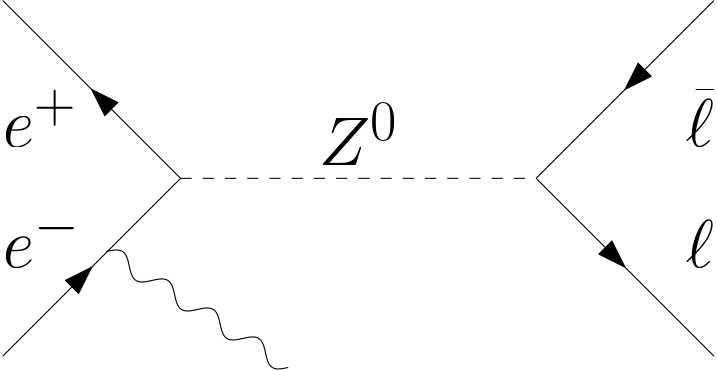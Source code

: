 <?xml version="1.0"?>
<!DOCTYPE ipe SYSTEM "ipe.dtd">
<ipe version="70107" creator="Ipe 7.2.2">
<info created="D:20160508124634" modified="D:20160527170416"/>
<ipestyle name="basic">
<symbol name="arrow/arc(spx)">
<path stroke="sym-stroke" fill="sym-stroke" pen="sym-pen">
0 0 m
-1 0.333 l
-1 -0.333 l
h
</path>
</symbol>
<symbol name="arrow/farc(spx)">
<path stroke="sym-stroke" fill="white" pen="sym-pen">
0 0 m
-1 0.333 l
-1 -0.333 l
h
</path>
</symbol>
<symbol name="arrow/ptarc(spx)">
<path stroke="sym-stroke" fill="sym-stroke" pen="sym-pen">
0 0 m
-1 0.333 l
-0.8 0 l
-1 -0.333 l
h
</path>
</symbol>
<symbol name="arrow/fptarc(spx)">
<path stroke="sym-stroke" fill="white" pen="sym-pen">
0 0 m
-1 0.333 l
-0.8 0 l
-1 -0.333 l
h
</path>
</symbol>
<symbol name="mark/circle(sx)" transformations="translations">
<path fill="sym-stroke">
0.6 0 0 0.6 0 0 e
0.4 0 0 0.4 0 0 e
</path>
</symbol>
<symbol name="mark/disk(sx)" transformations="translations">
<path fill="sym-stroke">
0.6 0 0 0.6 0 0 e
</path>
</symbol>
<symbol name="mark/fdisk(sfx)" transformations="translations">
<group>
<path fill="sym-fill">
0.5 0 0 0.5 0 0 e
</path>
<path fill="sym-stroke" fillrule="eofill">
0.6 0 0 0.6 0 0 e
0.4 0 0 0.4 0 0 e
</path>
</group>
</symbol>
<symbol name="mark/box(sx)" transformations="translations">
<path fill="sym-stroke" fillrule="eofill">
-0.6 -0.6 m
0.6 -0.6 l
0.6 0.6 l
-0.6 0.6 l
h
-0.4 -0.4 m
0.4 -0.4 l
0.4 0.4 l
-0.4 0.4 l
h
</path>
</symbol>
<symbol name="mark/square(sx)" transformations="translations">
<path fill="sym-stroke">
-0.6 -0.6 m
0.6 -0.6 l
0.6 0.6 l
-0.6 0.6 l
h
</path>
</symbol>
<symbol name="mark/fsquare(sfx)" transformations="translations">
<group>
<path fill="sym-fill">
-0.5 -0.5 m
0.5 -0.5 l
0.5 0.5 l
-0.5 0.5 l
h
</path>
<path fill="sym-stroke" fillrule="eofill">
-0.6 -0.6 m
0.6 -0.6 l
0.6 0.6 l
-0.6 0.6 l
h
-0.4 -0.4 m
0.4 -0.4 l
0.4 0.4 l
-0.4 0.4 l
h
</path>
</group>
</symbol>
<symbol name="mark/cross(sx)" transformations="translations">
<group>
<path fill="sym-stroke">
-0.43 -0.57 m
0.57 0.43 l
0.43 0.57 l
-0.57 -0.43 l
h
</path>
<path fill="sym-stroke">
-0.43 0.57 m
0.57 -0.43 l
0.43 -0.57 l
-0.57 0.43 l
h
</path>
</group>
</symbol>
<symbol name="arrow/fnormal(spx)">
<path stroke="sym-stroke" fill="white" pen="sym-pen">
0 0 m
-1 0.333 l
-1 -0.333 l
h
</path>
</symbol>
<symbol name="arrow/pointed(spx)">
<path stroke="sym-stroke" fill="sym-stroke" pen="sym-pen">
0 0 m
-1 0.333 l
-0.8 0 l
-1 -0.333 l
h
</path>
</symbol>
<symbol name="arrow/fpointed(spx)">
<path stroke="sym-stroke" fill="white" pen="sym-pen">
0 0 m
-1 0.333 l
-0.8 0 l
-1 -0.333 l
h
</path>
</symbol>
<symbol name="arrow/linear(spx)">
<path stroke="sym-stroke" pen="sym-pen">
-1 0.333 m
0 0 l
-1 -0.333 l
</path>
</symbol>
<symbol name="arrow/fdouble(spx)">
<path stroke="sym-stroke" fill="white" pen="sym-pen">
0 0 m
-1 0.333 l
-1 -0.333 l
h
-1 0 m
-2 0.333 l
-2 -0.333 l
h
</path>
</symbol>
<symbol name="arrow/double(spx)">
<path stroke="sym-stroke" fill="sym-stroke" pen="sym-pen">
0 0 m
-1 0.333 l
-1 -0.333 l
h
-1 0 m
-2 0.333 l
-2 -0.333 l
h
</path>
</symbol>
<pen name="heavier" value="0.8"/>
<pen name="fat" value="1.2"/>
<pen name="ultrafat" value="2"/>
<symbolsize name="large" value="5"/>
<symbolsize name="small" value="2"/>
<symbolsize name="tiny" value="1.1"/>
<arrowsize name="large" value="10"/>
<arrowsize name="small" value="5"/>
<arrowsize name="tiny" value="3"/>
<color name="red" value="1 0 0"/>
<color name="green" value="0 1 0"/>
<color name="blue" value="0 0 1"/>
<color name="yellow" value="1 1 0"/>
<color name="orange" value="1 0.647 0"/>
<color name="gold" value="1 0.843 0"/>
<color name="purple" value="0.627 0.125 0.941"/>
<color name="gray" value="0.745"/>
<color name="brown" value="0.647 0.165 0.165"/>
<color name="navy" value="0 0 0.502"/>
<color name="pink" value="1 0.753 0.796"/>
<color name="seagreen" value="0.18 0.545 0.341"/>
<color name="turquoise" value="0.251 0.878 0.816"/>
<color name="violet" value="0.933 0.51 0.933"/>
<color name="darkblue" value="0 0 0.545"/>
<color name="darkcyan" value="0 0.545 0.545"/>
<color name="darkgray" value="0.663"/>
<color name="darkgreen" value="0 0.392 0"/>
<color name="darkmagenta" value="0.545 0 0.545"/>
<color name="darkorange" value="1 0.549 0"/>
<color name="darkred" value="0.545 0 0"/>
<color name="lightblue" value="0.678 0.847 0.902"/>
<color name="lightcyan" value="0.878 1 1"/>
<color name="lightgray" value="0.827"/>
<color name="lightgreen" value="0.565 0.933 0.565"/>
<color name="lightyellow" value="1 1 0.878"/>
<dashstyle name="dashed" value="[4] 0"/>
<dashstyle name="dotted" value="[1 3] 0"/>
<dashstyle name="dash dotted" value="[4 2 1 2] 0"/>
<dashstyle name="dash dot dotted" value="[4 2 1 2 1 2] 0"/>
<textsize name="large" value="\large"/>
<textsize name="Large" value="\Large"/>
<textsize name="LARGE" value="\LARGE"/>
<textsize name="huge" value="\huge"/>
<textsize name="Huge" value="\Huge"/>
<textsize name="small" value="\small"/>
<textsize name="footnote" value="\footnotesize"/>
<textsize name="tiny" value="\tiny"/>
<textstyle name="center" begin="\begin{center}" end="\end{center}"/>
<textstyle name="itemize" begin="\begin{itemize}" end="\end{itemize}"/>
<textstyle name="item" begin="\begin{itemize}\item{}" end="\end{itemize}"/>
<gridsize name="4 pts" value="4"/>
<gridsize name="8 pts (~3 mm)" value="8"/>
<gridsize name="16 pts (~6 mm)" value="16"/>
<gridsize name="32 pts (~12 mm)" value="32"/>
<gridsize name="10 pts (~3.5 mm)" value="10"/>
<gridsize name="20 pts (~7 mm)" value="20"/>
<gridsize name="14 pts (~5 mm)" value="14"/>
<gridsize name="28 pts (~10 mm)" value="28"/>
<gridsize name="56 pts (~20 mm)" value="56"/>
<anglesize name="90 deg" value="90"/>
<anglesize name="60 deg" value="60"/>
<anglesize name="45 deg" value="45"/>
<anglesize name="30 deg" value="30"/>
<anglesize name="22.5 deg" value="22.5"/>
<opacity name="10%" value="0.1"/>
<opacity name="30%" value="0.3"/>
<opacity name="50%" value="0.5"/>
<opacity name="75%" value="0.75"/>
<tiling name="falling" angle="-60" step="4" width="1"/>
<tiling name="rising" angle="30" step="4" width="1"/>
</ipestyle>
<page>
<layer name="storage"/>
<layer name="ee_s"/>
<layer name="mm"/>
<layer name="tt"/>
<layer name="qq"/>
<layer name="nn"/>
<layer name="ee_t"/>
<layer name="ll"/>
<layer name="higher_order"/>
<view layers="higher_order" active="higher_order"/>
<path layer="storage" matrix="8.92214 0 0 8.92214 352 805.533" stroke="black">
0 0 m
0.084622 0.085855
0.169244 0.169571
0.253866 0.251148 c
0.338488 0.332725
0.42311 0.412163
0.507732 0.486197 c
0.592354 0.560231
0.676976 0.62886
0.761598 0.690079 c
0.84622 0.751298
0.930842 0.805105
1.01546 0.849725 c
1.10009 0.894346
1.18471 0.929779
1.26933 0.954902 c
1.35395 0.980026
1.43857 0.99484
1.5232 0.998867 c
1.60782 1.00289
1.69244 0.996133
1.77706 0.978802 c
1.86168 0.961472
1.94631 0.933571
2.03093 0.895994 c
2.11555 0.858417
2.20017 0.811164
2.28479 0.75575 c
2.36942 0.700335
2.45404 0.636759
2.53866 0.56706 c
2.62328 0.49736
2.7079 0.421537
2.79253 0.34202 c
2.87715 0.262503
2.96177 0.179293
3.04639 0.095056 c
3.13101 0.0108192
3.21564 -0.0744443
3.30026 -0.158001 c
3.38488 -0.241559
3.4695 -0.323409
3.55413 -0.400931 c
3.63875 -0.478452
3.72337 -0.551643
3.80799 -0.618159 c
3.89261 -0.684675
3.97724 -0.744515
4.06186 -0.795762 c
4.14648 -0.847009
4.2311 -0.889662
4.31572 -0.922354 c
4.40035 -0.955047
4.48497 -0.977779
4.56959 -0.989821 c
4.65421 -1.00186
4.73883 -1.00322
4.82346 -0.993838 c
4.90808 -0.984459
4.9927 -0.964348
5.07732 -0.934148 c
5.16194 -0.903948
5.24657 -0.86366
5.33119 -0.814576 c
5.41581 -0.765492
5.50043 -0.70761
5.58505 -0.642788 c
5.66968 -0.577965
5.7543 -0.506201
5.83892 -0.429795 c
5.92354 -0.353389
6.00816 -0.272342
6.09279 -0.189251 c
6.17741 -0.10616
6.26203 -0.0210258
6.34665 0.0634239 c
6.43127 0.147874
6.5159 0.231638
6.60052 0.312033 c
6.68514 0.392429
6.76976 0.469454
6.85438 0.540641 c
6.93901 0.611828
7.02363 0.677176
7.10825 0.734592 c
7.19287 0.792007
7.27749 0.84149
7.36212 0.881453 c
7.44674 0.921417
7.53136 0.951862
7.61598 0.971812 c
7.7006 0.991762
7.78523 1.00122
7.86985 0.999874 c
7.95447 0.998532
8.03909 0.986391
8.12371 0.963842 c
8.20834 0.941293
8.29296 0.908335
8.37758 0.866025 c
8.4622 0.823715
8.54682 0.772053
8.63145 0.712694 c
8.71607 0.653335
8.80069 0.58628
8.88531 0.513677 c
8.96993 0.441075
9.05456 0.362925
9.13918 0.281733 c
9.2238 0.20054
9.30842 0.116305
9.39304 0.0317279 c
9.47767 -0.0528495
9.56229 -0.13777
9.64691 -0.220311 c
9.73153 -0.302851
9.81615 -0.383013
9.90078 -0.458227 c
9.9854 -0.53344
10.07 -0.603705
10.1546 -0.666769 c
10.2393 -0.729833
10.3239 -0.785697
10.4085 -0.83257 c
10.4931 -0.879443
10.5778 -0.917324
10.6624 -0.945001 c
10.747 -0.972677
10.8316 -0.990149
10.9162 -0.996855 c
11.0009 -1.00356
11.0855 -0.999502
11.1701 -0.984808 c
11.2547 -0.970114
11.3394 -0.944784
11.424 -0.909632 c
11.5086 -0.87448
11.5932 -0.829504
11.6778 -0.776146 c
11.7625 -0.722789
11.8471 -0.66105
11.9317 -0.592908 c
12.0163 -0.524766
12.1009 -0.450221
12.1856 -0.371662 c
12.2702 -0.293104
12.3548 -0.210532
12.4394 -0.126592 c
12.5241 -0.0426532
12.6087 0.0426532
12.6933 0.126592 c
12.7779 0.210532
12.8625 0.293104
12.9472 0.371662 c
13.0318 0.450221
13.1164 0.524766
13.201 0.592908 c
13.2857 0.66105
13.3703 0.722789
13.4549 0.776146 c
13.5395 0.829504
13.6241 0.87448
13.7088 0.909632 c
13.7934 0.944784
13.878 0.970114
13.9626 0.984808 c
14.0473 0.999502
14.1319 1.00356
14.2165 0.996855 c
14.3011 0.990149
14.3857 0.972677
14.4704 0.945001 c
14.555 0.917324
14.6396 0.879443
14.7242 0.83257 c
14.8089 0.785697
14.8935 0.729833
14.9781 0.666769 c
15.0627 0.603705
15.1473 0.53344
15.232 0.458227 c
15.3166 0.383013
15.4012 0.302851
15.4858 0.220311 c
15.5705 0.13777
15.6551 0.0528495
15.7397 -0.0317279 c
15.8243 -0.116305
15.9089 -0.20054
15.9936 -0.281733 c
16.0782 -0.362925
16.1628 -0.441075
16.2474 -0.513677 c
16.3321 -0.58628
16.4167 -0.653335
16.5013 -0.712694 c
16.5859 -0.772053
16.6705 -0.823715
16.7552 -0.866025 c
16.8398 -0.908335
16.9244 -0.941293
17.009 -0.963842 c
17.0936 -0.986391
17.1783 -0.998532
17.2629 -0.999874 c
17.3475 -1.00122
17.4321 -0.991762
17.5168 -0.971812 c
17.6014 -0.951862
17.686 -0.921417
17.7706 -0.881453 c
17.8552 -0.84149
17.9399 -0.792007
18.0245 -0.734592 c
18.1091 -0.677176
18.1937 -0.611828
18.2784 -0.540641 c
18.363 -0.469454
18.4476 -0.392429
18.5322 -0.312033 c
18.6168 -0.231638
18.7015 -0.147874
18.7861 -0.0634239 c
18.8707 0.0210258
18.9553 0.10616
19.04 0.189251 c
19.1246 0.272342
19.2092 0.353389
19.2938 0.429795 c
19.3784 0.506201
19.4631 0.577965
19.5477 0.642788 c
19.6323 0.70761
19.7169 0.765492
19.8016 0.814576 c
19.8862 0.86366
19.9708 0.903948
20.0554 0.934148 c
20.14 0.964348
20.2247 0.984459
20.3093 0.993838 c
20.3939 1.00322
20.4785 1.00186
20.5632 0.989821 c
20.6478 0.977779
20.7324 0.955047
20.817 0.922354 c
20.9016 0.889662
20.9863 0.847009
21.0709 0.795762 c
21.1555 0.744515
21.2401 0.684675
21.3248 0.618159 c
21.4094 0.551643
21.494 0.478452
21.5786 0.400931 c
21.6632 0.323409
21.7479 0.241559
21.8325 0.158001 c
21.9171 0.0744443
22.0017 -0.0108192
22.0863 -0.095056 c
22.171 -0.179293
22.2556 -0.262503
22.3402 -0.34202 c
22.4248 -0.421537
22.5095 -0.49736
22.5941 -0.56706 c
22.6787 -0.636759
22.7633 -0.700335
22.8479 -0.75575 c
22.9326 -0.811164
23.0172 -0.858417
23.1018 -0.895994 c
23.1864 -0.933571
23.2711 -0.961472
23.3557 -0.978802 c
23.4403 -0.996133
23.5249 -1.00289
23.6095 -0.998867 c
23.6942 -0.99484
23.7788 -0.980026
23.8634 -0.954902 c
23.948 -0.929779
24.0327 -0.894346
24.1173 -0.849725 c
24.2019 -0.805105
24.2865 -0.751298
24.3711 -0.690079 c
24.4558 -0.62886
24.5404 -0.560231
24.625 -0.486197 c
24.7096 -0.412163
24.7943 -0.332725
24.8789 -0.251148 c
24.9635 -0.169571
25.0481 -0.085855
25.1327 0 c
</path>
<path layer="ee_s" matrix="1 0 0 1 0 -32" stroke="black">
64 800 m
96 768 l
</path>
<path matrix="1 0 0 1 0 -32" stroke="black" rarrow="normal/large">
96 768 m
128 736 l
</path>
<path matrix="1 0 0 1 0 -32" stroke="black">
96 704 m
128 736 l
</path>
<path matrix="1 0 0 1 0 -32" stroke="black" arrow="normal/large">
64 672 m
96 704 l
</path>
<text matrix="1 0 0 1 -32 -48" transformations="translations" pos="96 784" stroke="black" type="label" width="26.621" height="20.637" depth="0" valign="top" size="Huge">$e^+$</text>
<text matrix="1 0 0 1 0 -48" transformations="translations" pos="64 720" stroke="black" type="label" width="27.818" height="21.048" depth="0" valign="baseline" size="Huge">$e^-$</text>
<path matrix="1 0 0 1 0 -32" stroke="black" dash="dashed">
128 736 m
256 736 l
</path>
<path layer="mm" matrix="1 0 0 1 0 -32" stroke="black">
64 800 m
96 768 l
</path>
<path matrix="1 0 0 1 0 -32" stroke="black" rarrow="normal/large">
96 768 m
128 736 l
</path>
<path matrix="1 0 0 1 0 -32" stroke="black">
96 704 m
128 736 l
</path>
<path matrix="1 0 0 1 0 -32" stroke="black" arrow="normal/large">
64 672 m
96 704 l
</path>
<text matrix="1 0 0 1 -32 -48" transformations="translations" pos="96 784" stroke="black" type="label" width="26.621" height="20.637" depth="0" valign="top" size="Huge">$e^+$</text>
<text matrix="1 0 0 1 0 -48" transformations="translations" pos="64 720" stroke="black" type="label" width="27.818" height="21.048" depth="0" valign="baseline" size="Huge">$e^-$</text>
<path matrix="1 0 0 1 0 -32" stroke="black" dash="dashed">
128 736 m
256 736 l
</path>
<path layer="tt" stroke="black">
64 800 m
96 768 l
</path>
<path stroke="black" rarrow="normal/large">
96 768 m
128 736 l
</path>
<path stroke="black">
96 704 m
128 736 l
</path>
<path stroke="black" arrow="normal/large">
64 672 m
96 704 l
</path>
<text matrix="1 0 0 1 -32 -16" transformations="translations" pos="96 784" stroke="black" type="label" width="26.621" height="20.637" depth="0" valign="top" size="Huge">$e^+$</text>
<text matrix="1 0 0 1 0 -16" transformations="translations" pos="64 720" stroke="black" type="label" width="27.818" height="21.048" depth="0" valign="baseline" size="Huge">$e^-$</text>
<path stroke="black" dash="dashed">
128 736 m
256 736 l
</path>
<path layer="qq" stroke="black">
64 800 m
96 768 l
</path>
<path stroke="black" rarrow="normal/large">
96 768 m
128 736 l
</path>
<path stroke="black">
96 704 m
128 736 l
</path>
<path stroke="black" arrow="normal/large">
64 672 m
96 704 l
</path>
<text matrix="1 0 0 1 -32 -16" transformations="translations" pos="96 784" stroke="black" type="label" width="26.621" height="20.637" depth="0" valign="top" size="Huge">$e^+$</text>
<text matrix="1 0 0 1 0 -16" transformations="translations" pos="64 720" stroke="black" type="label" width="27.818" height="21.048" depth="0" valign="baseline" size="Huge">$e^-$</text>
<path stroke="black" dash="dashed">
128 736 m
256 736 l
</path>
<path layer="ee_s" matrix="1 0 0 1 0 -32" stroke="black">
256 736 m
288 768 l
</path>
<path matrix="1 0 0 1 0 -32" stroke="black" rarrow="normal/large">
288 768 m
320 800 l
</path>
<path matrix="1 0 0 1 0 -32" stroke="black" arrow="normal/large">
256 736 m
288 704 l
</path>
<path matrix="1 0 0 1 0 -32" stroke="black">
288 704 m
320 672 l
</path>
<text layer="ee_t" matrix="1 0 0 1 320 -208" transformations="translations" pos="96 784" stroke="black" type="label" width="26.621" height="20.637" depth="0" valign="bottom" size="Huge">$e^+$</text>
<text matrix="1 0 0 1 352 112" transformations="translations" pos="64 720" stroke="black" type="label" width="27.818" height="21.048" depth="0" valign="top" size="Huge">$e^-$</text>
<text layer="ee_s" matrix="1 0 0 1 16 -32" transformations="translations" pos="176 752" stroke="black" type="label" width="28.367" height="22.314" depth="0" halign="center" valign="center" size="Huge">$Z^0$</text>
<text layer="mm" matrix="1 0 0 1 16 -32" transformations="translations" pos="176 752" stroke="black" type="label" width="28.367" height="22.314" depth="0" halign="center" valign="center" size="Huge">$Z^0$</text>
<text layer="tt" matrix="1 0 0 1 16 0" transformations="translations" pos="176 752" stroke="black" type="label" width="28.367" height="22.314" depth="0" halign="center" valign="center" size="Huge">$Z^0$</text>
<text layer="qq" matrix="1 0 0 1 16 0" transformations="translations" pos="176 752" stroke="black" type="label" width="28.367" height="22.314" depth="0" halign="center" valign="center" size="Huge">$Z^0$</text>
<path layer="mm" matrix="1 0 0 1 0 -32" stroke="black">
256 736 m
288 768 l
</path>
<path matrix="1 0 0 1 0 -32" stroke="black" rarrow="normal/large">
288 768 m
320 800 l
</path>
<path matrix="1 0 0 1 0 -32" stroke="black" arrow="normal/large">
256 736 m
288 704 l
</path>
<path matrix="1 0 0 1 0 -32" stroke="black">
288 704 m
320 672 l
</path>
<text matrix="1 0 0 1 224 -48" transformations="translations" pos="96 784" stroke="black" type="label" width="29.974" height="20.637" depth="4.82" halign="right" valign="top" size="Huge">$\mu^+$</text>
<text matrix="1 0 0 1 256 -48" transformations="translations" pos="64 720" stroke="black" type="label" width="31.171" height="21.048" depth="4.82" halign="right" valign="baseline" size="Huge">$\mu^-$</text>
<path layer="tt" stroke="black">
256 736 m
288 768 l
</path>
<path stroke="black" rarrow="normal/large">
288 768 m
320 800 l
</path>
<path stroke="black" arrow="normal/large">
256 736 m
288 704 l
</path>
<path stroke="black">
288 704 m
320 672 l
</path>
<text matrix="1 0 0 1 224 -16" transformations="translations" pos="96 784" stroke="black" type="label" width="28.68" height="20.637" depth="0" halign="right" valign="top" size="Huge">$\tau^+$</text>
<text matrix="1 0 0 1 256 -16" transformations="translations" pos="64 720" stroke="black" type="label" width="29.878" height="21.048" depth="0" halign="right" valign="baseline" size="Huge">$\tau^-$</text>
<path layer="qq" stroke="black">
256 736 m
288 768 l
</path>
<path stroke="black" rarrow="normal/large">
288 768 m
320 800 l
</path>
<path stroke="black" arrow="normal/large">
256 736 m
288 704 l
</path>
<path stroke="black">
288 704 m
320 672 l
</path>
<text matrix="1 0 0 1 224 -16" transformations="translations" pos="96 784" stroke="black" type="label" width="12.015" height="13.871" depth="4.82" halign="right" valign="top" size="Huge">$\mathrm{\bar{q}}$</text>
<text matrix="1 0 0 1 256 -16" transformations="translations" pos="64 720" stroke="black" type="label" width="12.015" height="10.672" depth="4.82" halign="right" valign="baseline" size="Huge">$\mathrm{q}$</text>
<path layer="nn" stroke="black">
64 800 m
96 768 l
</path>
<path stroke="black" rarrow="normal/large">
96 768 m
128 736 l
</path>
<path stroke="black">
96 704 m
128 736 l
</path>
<path stroke="black" arrow="normal/large">
64 672 m
96 704 l
</path>
<text matrix="1 0 0 1 -32 -16" transformations="translations" pos="96 784" stroke="black" type="label" width="26.621" height="20.637" depth="0" valign="top" size="Huge">$e^+$</text>
<text matrix="1 0 0 1 0 -16" transformations="translations" pos="64 720" stroke="black" type="label" width="27.818" height="21.048" depth="0" valign="baseline" size="Huge">$e^-$</text>
<path stroke="black" dash="dashed">
128 736 m
256 736 l
</path>
<text matrix="1 0 0 1 16 0" transformations="translations" pos="176 752" stroke="black" type="label" width="28.367" height="22.314" depth="0" halign="center" valign="center" size="Huge">$Z^0$</text>
<path stroke="black">
256 736 m
288 768 l
</path>
<path stroke="black" rarrow="normal/large">
288 768 m
320 800 l
</path>
<path stroke="black" arrow="normal/large">
256 736 m
288 704 l
</path>
<path stroke="black">
288 704 m
320 672 l
</path>
<text matrix="1 0 0 1 224 -16" transformations="translations" pos="96 784" stroke="black" type="label" width="13.555" height="13.871" depth="0" halign="right" valign="top" size="Huge">$\bar{\nu}$</text>
<text matrix="1 0 0 1 256 -16" transformations="translations" pos="64 720" stroke="black" type="label" width="13.555" height="10.672" depth="0" halign="right" valign="baseline" size="Huge">$\nu$</text>
<path layer="ee_t" matrix="0 -1 1 0 -288 896" stroke="black">
64 800 m
96 768 l
</path>
<path matrix="0 -1 1 0 -288 896" stroke="black" rarrow="normal/large">
96 768 m
128 736 l
</path>
<path matrix="0 -1 1 0 -288 896" stroke="black">
96 704 m
128 736 l
</path>
<path matrix="0 -1 1 0 -288 896" stroke="black" arrow="normal/large">
64 672 m
96 704 l
</path>
<text layer="ee_s" matrix="1 0 0 1 224 -48" transformations="translations" pos="96 784" stroke="black" type="label" width="26.621" height="20.637" depth="0" halign="right" valign="top" size="Huge">$e^+$</text>
<text matrix="1 0 0 1 256 -48" transformations="translations" pos="64 720" stroke="black" type="label" width="27.818" height="21.048" depth="0" halign="right" valign="baseline" size="Huge">$e^-$</text>
<path layer="ee_t" matrix="0 -1 1 0 -288 896" stroke="black" dash="dashed">
128 736 m
256 736 l
</path>
<path matrix="0 -1 1 0 -288 896" stroke="black">
256 736 m
288 768 l
</path>
<path matrix="0 -1 1 0 -288 896" stroke="black" rarrow="normal/large">
288 768 m
320 800 l
</path>
<path matrix="0 -1 1 0 -288 896" stroke="black" arrow="normal/large">
256 736 m
288 704 l
</path>
<path matrix="0 -1 1 0 -288 896" stroke="black">
288 704 m
320 672 l
</path>
<text matrix="1 0 0 1 384 -208" transformations="translations" pos="96 784" stroke="black" type="label" width="26.621" height="20.637" depth="0" halign="right" valign="bottom" size="Huge">$e^+$</text>
<text matrix="1 0 0 1 416 112" transformations="translations" pos="64 720" stroke="black" type="label" width="27.818" height="21.048" depth="0" halign="right" valign="top" size="Huge">$e^-$</text>
<text matrix="1 0 0 1 288 -48" transformations="translations" pos="176 752" stroke="black" type="label" width="28.367" height="22.314" depth="0" halign="center" valign="center" size="Huge">$Z^0$</text>
<path layer="ee_s" stroke="white">
64 832 m
320 832 l
</path>
<path matrix="1 0 0 1 0 -64" stroke="white">
64 640 m
320 640 l
</path>
<path stroke="white">
64 832 m
320 832 l
</path>
<path stroke="white">
64 576 m
320 576 l
</path>
<path layer="ee_t" stroke="white">
320 832 m
320 576 l
</path>
<path stroke="white">
576 832 m
576 576 l
</path>
<path layer="ll" matrix="1 0 0 1 0 -32" stroke="black">
64 800 m
96 768 l
</path>
<path matrix="1 0 0 1 0 -32" stroke="black" rarrow="normal/large">
96 768 m
128 736 l
</path>
<path matrix="1 0 0 1 0 -32" stroke="black">
96 704 m
128 736 l
</path>
<path matrix="1 0 0 1 0 -32" stroke="black" arrow="normal/large">
64 672 m
96 704 l
</path>
<text matrix="1 0 0 1 -32 -48" transformations="translations" pos="96 784" stroke="black" type="label" width="26.621" height="20.637" depth="0" valign="top" size="Huge">$e^+$</text>
<text matrix="1 0 0 1 0 -48" transformations="translations" pos="64 720" stroke="black" type="label" width="27.818" height="21.048" depth="0" valign="baseline" size="Huge">$e^-$</text>
<path matrix="1 0 0 1 0 -32" stroke="black" dash="dashed">
128 736 m
256 736 l
</path>
<path matrix="1 0 0 1 0 -32" stroke="black">
256 736 m
288 768 l
</path>
<path matrix="1 0 0 1 0 -32" stroke="black" rarrow="normal/large">
288 768 m
320 800 l
</path>
<path matrix="1 0 0 1 0 -32" stroke="black" arrow="normal/large">
256 736 m
288 704 l
</path>
<path matrix="1 0 0 1 0 -32" stroke="black">
288 704 m
320 672 l
</path>
<text matrix="1 0 0 1 16 -32" transformations="translations" pos="176 752" stroke="black" type="label" width="28.367" height="22.314" depth="0" halign="center" valign="center" size="Huge">$Z^0$</text>
<text matrix="1 0 0 1 224 -48" transformations="translations" pos="96 784" stroke="black" type="label" width="10.184" height="20.412" depth="0" halign="right" valign="top" size="Huge">$\bar{\ell}$</text>
<text matrix="1 0 0 1 256 -48" transformations="translations" pos="64 720" stroke="black" type="label" width="10.184" height="17.213" depth="0" halign="right" valign="baseline" size="Huge">$\ell$</text>
<path layer="higher_order" matrix="1 0 0 1 0 -32" stroke="black">
64 800 m
96 768 l
</path>
<path matrix="1 0 0 1 0 -32" stroke="black" rarrow="normal/large">
96 768 m
128 736 l
</path>
<path matrix="1 0 0 1 0 -32" stroke="black">
96 704 m
128 736 l
</path>
<path matrix="1 0 0 1 0 -32" stroke="black" arrow="normal/large">
64 672 m
96 704 l
</path>
<text matrix="1 0 0 1 -32 -48" transformations="translations" pos="96 784" stroke="black" type="label" width="26.621" height="20.637" depth="0" valign="top" size="Huge">$e^+$</text>
<text matrix="1 0 0 1 0 -48" transformations="translations" pos="64 720" stroke="black" type="label" width="27.818" height="21.048" depth="0" valign="baseline" size="Huge">$e^-$</text>
<path matrix="1 0 0 1 0 -32" stroke="black" dash="dashed">
128 736 m
256 736 l
</path>
<path matrix="1 0 0 1 0 -32" stroke="black">
256 736 m
288 768 l
</path>
<path matrix="1 0 0 1 0 -32" stroke="black" rarrow="normal/large">
288 768 m
320 800 l
</path>
<path matrix="1 0 0 1 0 -32" stroke="black" arrow="normal/large">
256 736 m
288 704 l
</path>
<path matrix="1 0 0 1 0 -32" stroke="black">
288 704 m
320 672 l
</path>
<text matrix="1 0 0 1 16 -32" transformations="translations" pos="176 752" stroke="black" type="label" width="28.367" height="22.314" depth="0" halign="center" valign="center" size="Huge">$Z^0$</text>
<text matrix="1 0 0 1 224 -48" transformations="translations" pos="96 784" stroke="black" type="label" width="10.184" height="20.412" depth="0" halign="right" valign="top" size="Huge">$\bar{\ell}$</text>
<text matrix="1 0 0 1 256 -48" transformations="translations" pos="64 720" stroke="black" type="label" width="10.184" height="17.213" depth="0" halign="right" valign="baseline" size="Huge">$\ell$</text>
<path matrix="2.60268 -1.66092 1.66092 2.60268 101.351 677.667" stroke="black">
0 0 m
0.0420938 0.0422464
0.0841876 0.0842284
0.126281 0.125946 c
0.168375 0.167664
0.210469 0.209117
0.252563 0.249886 c
0.294657 0.290656
0.33675 0.330741
0.378844 0.369847 c
0.420938 0.408953
0.463032 0.44708
0.505126 0.483917 c
0.547219 0.520755
0.589313 0.556303
0.631407 0.590281 c
0.673501 0.624259
0.715595 0.656666
0.757688 0.687244 c
0.799782 0.717822
0.841876 0.746571
0.88397 0.773262 c
0.926064 0.799953
0.968157 0.824586
1.01025 0.846965 c
1.05235 0.869345
1.09444 0.889469
1.13653 0.90718 c
1.17863 0.924891
1.22072 0.940187
1.26281 0.952947 c
1.30491 0.965707
1.347 0.975931
1.3891 0.983538 c
1.43119 0.991144
1.47328 0.996133
1.51538 0.998465 c
1.55747 1.0008
1.59956 1.00047
1.64166 0.99749 c
1.68375 0.99451
1.72585 0.988875
1.76794 0.98063 c
1.81003 0.972385
1.85213 0.961531
1.89422 0.948153 c
1.93631 0.934774
1.97841 0.918873
2.0205 0.900575 c
2.0626 0.882277
2.10469 0.861582
2.14678 0.838655 c
2.18888 0.815728
2.23097 0.790569
2.27307 0.763378 c
2.31516 0.736188
2.35725 0.706966
2.39935 0.675945 c
2.44144 0.644924
2.48353 0.612104
2.52563 0.577746 c
2.56772 0.543388
2.60982 0.507493
2.65191 0.470346 c
2.694 0.433199
2.7361 0.394801
2.77819 0.355456 c
2.82028 0.316111
2.86238 0.27582
2.90447 0.234904 c
2.94657 0.193989
2.98866 0.152448
3.03075 0.110612 c
3.07285 0.0687766
3.11494 0.0266468
3.15704 -0.0154419 c
3.19913 -0.0575306
3.24122 -0.0995783
3.28332 -0.14125 c
3.32541 -0.182922
3.3675 -0.224217
3.4096 -0.264809 c
3.45169 -0.3054
3.49379 -0.345286
3.53588 -0.38415 c
3.57797 -0.423014
3.62007 -0.460855
3.66216 -0.497373 c
3.70425 -0.533891
3.74635 -0.569085
3.78844 -0.602675 c
3.83054 -0.636266
3.87263 -0.668252
3.91472 -0.69838 c
3.95682 -0.728507
3.99891 -0.756776
4.04101 -0.782961 c
4.0831 -0.809147
4.12519 -0.833248
4.16729 -0.855074 c
4.20938 -0.8769
4.25147 -0.89645
4.29357 -0.913569 c
4.33566 -0.930688
4.37776 -0.945375
4.41985 -0.957515 c
4.46194 -0.969654
4.50404 -0.979245
4.54613 -0.986211 c
4.58822 -0.993177
4.63032 -0.997519
4.67241 -0.999201 c
4.71451 -1.00088
4.7566 -0.999906
4.79869 -0.996278 c
4.84079 -0.99265
4.88288 -0.98637
4.92497 -0.977489 c
4.96707 -0.968607
5.00916 -0.957125
5.05126 -0.943132 c
5.09335 -0.929139
5.13544 -0.912636
5.17754 -0.893755 c
5.21963 -0.874873
5.26173 -0.853613
5.30382 -0.830144 c
5.34591 -0.806675
5.38801 -0.780996
5.4301 -0.753313 c
5.47219 -0.725629
5.51429 -0.695941
5.55638 -0.664484 c
5.59848 -0.633027
5.64057 -0.599802
5.68266 -0.565073 c
5.72476 -0.530344
5.76685 -0.494111
5.80894 -0.456663 c
5.85104 -0.419215
5.89313 -0.380551
5.93523 -0.34098 c
5.97732 -0.301409
6.01941 -0.26093
6.06151 -0.219867 c
6.1036 -0.178803
6.1457 -0.137154
6.18779 -0.0952517 c
6.22988 -0.0533494
6.27198 -0.0111935
6.31407 0.0308801 c
6.35616 0.0729538
6.39826 0.114945
6.44035 0.15652 c
6.48245 0.198095
6.52454 0.239254
6.56663 0.279668 c
6.60873 0.320082
6.65082 0.359751
6.69291 0.398361 c
6.73501 0.436971
6.7771 0.47452
6.8192 0.51071 c
6.86129 0.5469
6.90338 0.581731
6.94548 0.614926 c
6.98757 0.64812
7.02966 0.679678
7.07176 0.709349 c
7.11385 0.739019
7.15595 0.766801
7.19804 0.792474 c
7.24013 0.818147
7.28223 0.841711
7.32432 0.862979 c
7.36642 0.884246
7.40851 0.903217
7.4506 0.91974 c
7.4927 0.936263
7.53479 0.950338
7.57688 0.961854 c
7.61898 0.973369
7.66107 0.982324
7.70317 0.988649 c
7.74526 0.994973
7.78735 0.998666
7.82945 0.999699 c
7.87154 1.00073
7.91363 0.999104
7.95573 0.994828 c
7.99782 0.990553
8.03992 0.98363
8.08201 0.974114 c
8.1241 0.964598
8.1662 0.95249
8.20829 0.937886 c
8.25039 0.923282
8.29248 0.906182
8.33457 0.886722 c
8.37667 0.867262
8.41876 0.845442
8.46085 0.821436 c
8.50295 0.797429
8.54504 0.771237
8.58714 0.743067 c
8.62923 0.714898
8.67132 0.68475
8.71342 0.652865 c
8.75551 0.62098
8.7976 0.587358
8.8397 0.552266 c
8.88179 0.517173
8.92389 0.480611
8.96598 0.442871 c
9.00807 0.40513
9.05017 0.366211
9.09226 0.326423 c
9.13436 0.286635
9.17645 0.245978
9.21854 0.204776 c
9.26064 0.163575
9.30273 0.121828
9.34482 0.0798687 c
9.38692 0.0379094
9.42901 -0.00426242
9.47111 -0.046311 c
9.5132 -0.0883596
9.55529 -0.130285
9.59739 -0.171753 c
9.63948 -0.213221
9.68157 -0.254232
9.72367 -0.29446 c
9.76576 -0.334687
9.80786 -0.374131
9.84995 -0.412477 c
9.89204 -0.450823
9.93414 -0.488072
9.97623 -0.523926 c
10.0183 -0.559779
10.0604 -0.594239
10.1025 -0.62703 c
10.1446 -0.659821
10.1867 -0.690943
10.2288 -0.720148 c
10.2709 -0.749354
10.313 -0.776643
10.3551 -0.801798 c
10.3972 -0.826953
10.4393 -0.849974
10.4814 -0.870678 c
10.5235 -0.891382
10.5655 -0.909769
10.6076 -0.925692 c
10.6497 -0.941615
10.6918 -0.955074
10.7339 -0.965963 c
10.776 -0.976852
10.8181 -0.98517
10.8602 -0.990851 c
10.9023 -0.996532
10.9444 -0.999576
10.9865 -0.999959 c
11.0286 -1.00034
11.0707 -0.998063
11.1128 -0.993141 c
11.1549 -0.988219
11.197 -0.980655
11.239 -0.970507 c
11.2811 -0.960359
11.3232 -0.947629
11.3653 -0.932417 c
11.4074 -0.917205
11.4495 -0.899511
11.4916 -0.879477 c
11.5337 -0.859443
11.5758 -0.837068
11.6179 -0.812531 c
11.66 -0.787994
11.7021 -0.761294
11.7442 -0.732645 c
11.7863 -0.703995
11.8284 -0.673396
11.8705 -0.641091 c
11.9125 -0.608785
11.9546 -0.574773
11.9967 -0.539326 c
12.0388 -0.503879
12.0809 -0.466997
12.123 -0.428973 c
12.1651 -0.390949
12.2072 -0.351783
12.2493 -0.311788 c
12.2914 -0.271792
12.3335 -0.230967
12.3756 -0.189637 c
12.4177 -0.148307
12.4598 -0.106473
12.5019 -0.0644666 c
12.544 -0.0224604
12.586 0.0197174
12.6281 0.0617308 c
12.6702 0.103744
12.7123 0.145593
12.7544 0.186945 c
12.7965 0.228297
12.8386 0.269151
12.8807 0.309182 c
12.9228 0.349213
12.9649 0.388422
13.007 0.426495 c
13.0491 0.464569
13.0912 0.501507
13.1333 0.537016 c
13.1754 0.572525
13.2175 0.606605
13.2595 0.638984 c
13.3016 0.671364
13.3437 0.702042
13.3858 0.730776 c
13.4279 0.75951
13.47 0.786299
13.5121 0.81093 c
13.5542 0.835561
13.5963 0.858034
13.6384 0.878169 c
13.6805 0.898305
13.7226 0.916103
13.7647 0.931423 c
13.8068 0.946742
13.8489 0.959583
13.891 0.969843 c
13.933 0.980102
13.9751 0.987781
14.0172 0.992817 c
14.0593 0.997853
14.1014 1.00025
14.1435 0.99998 c
14.1856 0.999713
14.2277 0.996784
14.2698 0.991217 c
14.3119 0.985651
14.354 0.977446
14.3961 0.966669 c
14.4382 0.955891
14.4803 0.942542
14.5224 0.926725 c
14.5645 0.910909
14.6065 0.892626
14.6486 0.872023 c
14.6907 0.851419
14.7328 0.828495
14.7749 0.803433 c
14.817 0.77837
14.8591 0.75117
14.9012 0.722047 c
14.9433 0.692925
14.9854 0.661881
15.0275 0.629163 c
15.0696 0.596445
15.1117 0.562052
15.1538 0.526258 c
15.1959 0.490465
15.238 0.453271
15.2801 0.414973 c
15.3221 0.376675
15.3642 0.337272
15.4063 0.297079 c
15.4484 0.256885
15.4905 0.215901
15.5326 0.174453 c
15.5747 0.133005
15.6168 0.0910922
15.6589 0.0490491 c
15.701 0.00700603
15.7431 -0.0351676
15.7852 -0.0771359 c
15.8273 -0.119104
15.8694 -0.160867
15.9115 -0.202092 c
15.9536 -0.243318
15.9956 -0.284005
16.0377 -0.323831 c
16.0798 -0.363656
16.1219 -0.40262
16.164 -0.440411 c
16.2061 -0.478203
16.2482 -0.514822
16.2903 -0.549978 c
16.3324 -0.585134
16.3745 -0.618826
16.4166 -0.650786 c
16.4587 -0.682746
16.5008 -0.712975
16.5429 -0.74123 c
16.585 -0.769486
16.6271 -0.795768
16.6691 -0.819869 c
16.7112 -0.84397
16.7533 -0.865889
16.7954 -0.885451 c
16.8375 -0.905013
16.8796 -0.922219
16.9217 -0.936932 c
16.9638 -0.951644
17.0059 -0.963863
17.048 -0.973491 c
17.0901 -0.983119
17.1322 -0.990156
17.1743 -0.994546 c
17.2164 -0.998936
17.2585 -1.00068
17.3006 -0.999763 c
17.3426 -0.998845
17.3847 -0.995267
17.4268 -0.989057 c
17.4689 -0.982847
17.511 -0.974004
17.5531 -0.9626 c
17.5952 -0.951196
17.6373 -0.937229
17.6794 -0.920813 c
17.7215 -0.904396
17.7636 -0.885528
17.8057 -0.864361 c
17.8478 -0.843193
17.8899 -0.819725
17.932 -0.794143 c
17.9741 -0.768561
18.0161 -0.740866
18.0582 -0.711278 c
18.1003 -0.68169
18.1424 -0.650209
18.1845 -0.617085 c
18.2266 -0.583962
18.2687 -0.549196
18.3108 -0.513065 c
18.3529 -0.476934
18.395 -0.439437
18.4371 -0.400874 c
18.4792 -0.36231
18.5213 -0.32268
18.5634 -0.282298 c
18.6055 -0.241917
18.6476 -0.200784
18.6896 -0.159227 c
18.7317 -0.11767
18.7738 -0.0756899
18.8159 -0.0336199 c
18.858 0.00845001
18.9001 0.0506094
18.9422 0.0925226 c
18.9843 0.134436
19.0264 0.176103
19.0685 0.217192 c
19.1106 0.258281
19.1527 0.298791
19.1948 0.338402 c
19.2369 0.378012
19.279 0.416722
19.3211 0.454223 c
19.3631 0.491723
19.4052 0.528015
19.4473 0.562809 c
19.4894 0.597604
19.5315 0.6309
19.5736 0.662433 c
19.6157 0.693966
19.6578 0.723737
19.6999 0.751507 c
19.742 0.779277
19.7841 0.805048
19.8262 0.828613 c
19.8683 0.852178
19.9104 0.873537
19.9525 0.892522 c
19.9946 0.911506
20.0366 0.928115
20.0787 0.942217 c
20.1208 0.956319
20.1629 0.967913
20.205 0.976907 c
20.2471 0.985901
20.2892 0.992295
20.3313 0.996038 c
20.3734 0.999781
20.4155 1.00087
20.4576 0.999307 c
20.4997 0.99774
20.5418 0.993513
20.5839 0.986661 c
20.626 0.979808
20.6681 0.97033
20.7102 0.958301 c
20.7522 0.946273
20.7943 0.931694
20.8364 0.91468 c
20.8785 0.897667
20.9206 0.878219
20.9627 0.856492 c
21.0048 0.834765
21.0469 0.810759
21.089 0.784664 c
21.1311 0.758569
21.1732 0.730386
21.2153 0.700339 c
21.2574 0.670292
21.2995 0.638381
21.3416 0.604861 c
21.3837 0.57134
21.4257 0.53621
21.4678 0.499749 c
21.5099 0.463289
21.552 0.425499
21.5941 0.386679 c
21.6362 0.34786
21.6783 0.308011
21.7204 0.267451 c
21.7625 0.226891
21.8046 0.185618
21.8467 0.143963 c
21.8888 0.102308
21.9309 0.0602695
21.973 0.0181827 c
22.0151 -0.023904
22.0572 -0.0660392
22.0992 -0.107887 c
22.1413 -0.149735
22.1834 -0.191296
22.2255 -0.232239 c
22.2676 -0.273182
22.3097 -0.313507
22.3518 -0.352892 c
22.3939 -0.392278
22.436 -0.430724
22.4781 -0.467925 c
22.5202 -0.505127
22.5623 -0.541082
22.6044 -0.575506 c
22.6465 -0.609931
22.6886 -0.642823
22.7307 -0.673922 c
22.7727 -0.705021
22.8148 -0.734326
22.8569 -0.761605 c
22.899 -0.788883
22.9411 -0.814135
22.9832 -0.837159 c
23.0253 -0.860182
23.0674 -0.880978
23.1095 -0.89938 c
23.1516 -0.917782
23.1937 -0.93379
23.2358 -0.947278 c
23.2779 -0.960765
23.32 -0.971732
23.3621 -0.980089 c
23.4042 -0.988447
23.4462 -0.994197
23.4883 -0.997293 c
23.5304 -1.00039
23.5725 -1.00083
23.6146 -0.998613 c
23.6567 -0.996396
23.6988 -0.991522
23.7409 -0.984029 c
23.783 -0.976536
23.8251 -0.966425
23.8672 -0.953775 c
23.9093 -0.941124
23.9514 -0.925936
23.9935 -0.90833 c
24.0356 -0.890724
24.0777 -0.870701
24.1197 -0.84842 c
24.1618 -0.826138
24.2039 -0.801599
24.246 -0.774997 c
24.2881 -0.748396
24.3302 -0.719731
24.3723 -0.689233 c
24.4144 -0.658734
24.4565 -0.626401
24.4986 -0.592492 c
24.5407 -0.558582
24.5828 -0.523096
24.6249 -0.486314 c
24.667 -0.449533
24.7091 -0.411456
24.7512 -0.372392 c
24.7932 -0.333329
24.8353 -0.29328
24.8774 -0.25254 c
24.9195 -0.211799
24.9616 -0.170368
25.0037 -0.128665 c
25.0458 -0.086962
25.0879 -0.0449874
25.13 -0.00274123 c
</path>
</page>
</ipe>

